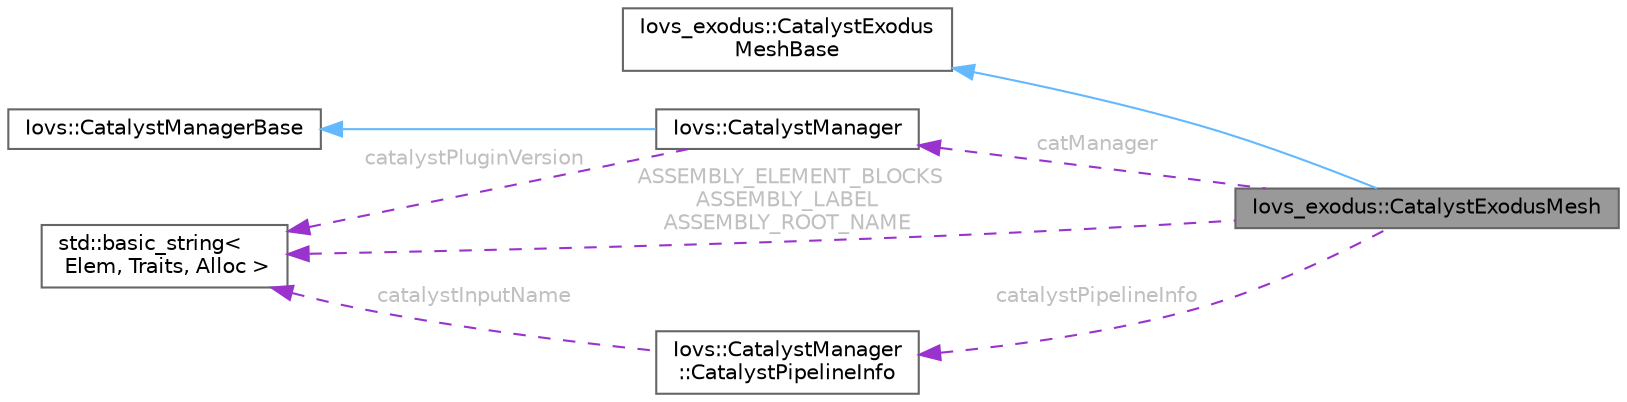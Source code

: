 digraph "Iovs_exodus::CatalystExodusMesh"
{
 // INTERACTIVE_SVG=YES
 // LATEX_PDF_SIZE
  bgcolor="transparent";
  edge [fontname=Helvetica,fontsize=10,labelfontname=Helvetica,labelfontsize=10];
  node [fontname=Helvetica,fontsize=10,shape=box,height=0.2,width=0.4];
  rankdir="LR";
  Node1 [id="Node000001",label="Iovs_exodus::CatalystExodusMesh",height=0.2,width=0.4,color="gray40", fillcolor="grey60", style="filled", fontcolor="black",tooltip=" "];
  Node2 -> Node1 [id="edge1_Node000001_Node000002",dir="back",color="steelblue1",style="solid",tooltip=" "];
  Node2 [id="Node000002",label="Iovs_exodus::CatalystExodus\lMeshBase",height=0.2,width=0.4,color="gray40", fillcolor="white", style="filled",URL="$classIovs__exodus_1_1CatalystExodusMeshBase.html",tooltip=" "];
  Node3 -> Node1 [id="edge2_Node000001_Node000003",dir="back",color="darkorchid3",style="dashed",tooltip=" ",label=" catManager",fontcolor="grey" ];
  Node3 [id="Node000003",label="Iovs::CatalystManager",height=0.2,width=0.4,color="gray40", fillcolor="white", style="filled",URL="$classIovs_1_1CatalystManager.html",tooltip=" "];
  Node4 -> Node3 [id="edge3_Node000003_Node000004",dir="back",color="steelblue1",style="solid",tooltip=" "];
  Node4 [id="Node000004",label="Iovs::CatalystManagerBase",height=0.2,width=0.4,color="gray40", fillcolor="white", style="filled",URL="$classIovs_1_1CatalystManagerBase.html",tooltip=" "];
  Node5 -> Node3 [id="edge4_Node000003_Node000005",dir="back",color="darkorchid3",style="dashed",tooltip=" ",label=" catalystPluginVersion",fontcolor="grey" ];
  Node5 [id="Node000005",label="std::basic_string\<\l Elem, Traits, Alloc \>",height=0.2,width=0.4,color="gray40", fillcolor="white", style="filled",URL="$classstd_1_1basic__string.html",tooltip=" "];
  Node6 -> Node1 [id="edge5_Node000001_Node000006",dir="back",color="darkorchid3",style="dashed",tooltip=" ",label=" catalystPipelineInfo",fontcolor="grey" ];
  Node6 [id="Node000006",label="Iovs::CatalystManager\l::CatalystPipelineInfo",height=0.2,width=0.4,color="gray40", fillcolor="white", style="filled",URL="$structIovs_1_1CatalystManager_1_1CatalystPipelineInfo.html",tooltip=" "];
  Node5 -> Node6 [id="edge6_Node000006_Node000005",dir="back",color="darkorchid3",style="dashed",tooltip=" ",label=" catalystInputName",fontcolor="grey" ];
  Node5 -> Node1 [id="edge7_Node000001_Node000005",dir="back",color="darkorchid3",style="dashed",tooltip=" ",label=" ASSEMBLY_ELEMENT_BLOCKS\nASSEMBLY_LABEL\nASSEMBLY_ROOT_NAME",fontcolor="grey" ];
}
